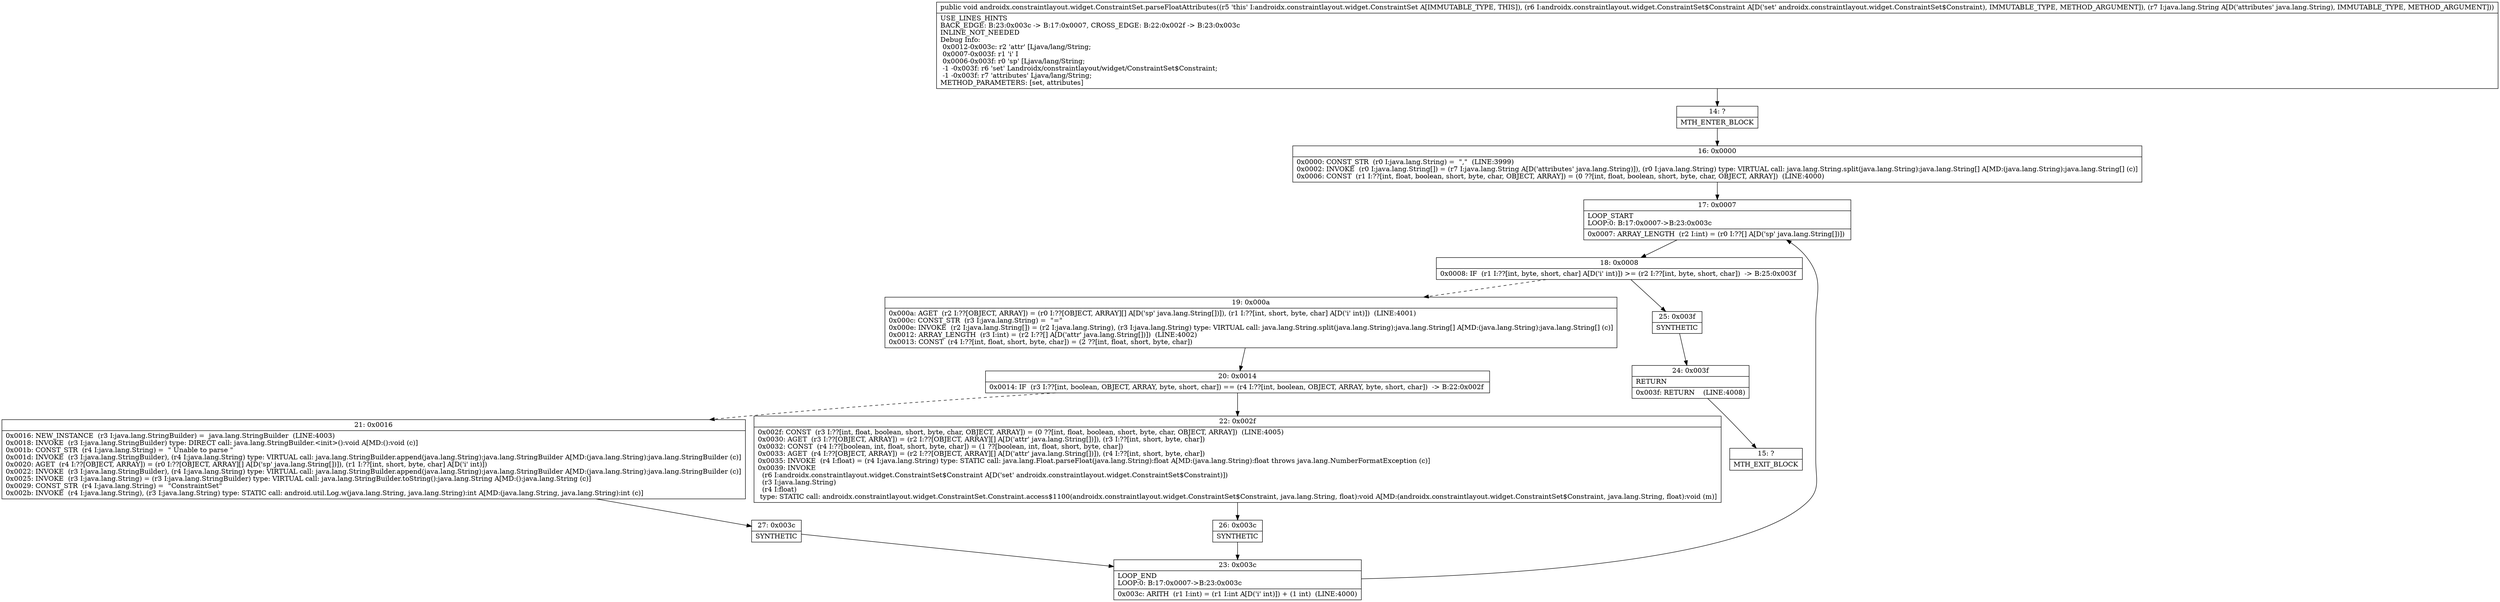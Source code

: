 digraph "CFG forandroidx.constraintlayout.widget.ConstraintSet.parseFloatAttributes(Landroidx\/constraintlayout\/widget\/ConstraintSet$Constraint;Ljava\/lang\/String;)V" {
Node_14 [shape=record,label="{14\:\ ?|MTH_ENTER_BLOCK\l}"];
Node_16 [shape=record,label="{16\:\ 0x0000|0x0000: CONST_STR  (r0 I:java.lang.String) =  \",\"  (LINE:3999)\l0x0002: INVOKE  (r0 I:java.lang.String[]) = (r7 I:java.lang.String A[D('attributes' java.lang.String)]), (r0 I:java.lang.String) type: VIRTUAL call: java.lang.String.split(java.lang.String):java.lang.String[] A[MD:(java.lang.String):java.lang.String[] (c)]\l0x0006: CONST  (r1 I:??[int, float, boolean, short, byte, char, OBJECT, ARRAY]) = (0 ??[int, float, boolean, short, byte, char, OBJECT, ARRAY])  (LINE:4000)\l}"];
Node_17 [shape=record,label="{17\:\ 0x0007|LOOP_START\lLOOP:0: B:17:0x0007\-\>B:23:0x003c\l|0x0007: ARRAY_LENGTH  (r2 I:int) = (r0 I:??[] A[D('sp' java.lang.String[])]) \l}"];
Node_18 [shape=record,label="{18\:\ 0x0008|0x0008: IF  (r1 I:??[int, byte, short, char] A[D('i' int)]) \>= (r2 I:??[int, byte, short, char])  \-\> B:25:0x003f \l}"];
Node_19 [shape=record,label="{19\:\ 0x000a|0x000a: AGET  (r2 I:??[OBJECT, ARRAY]) = (r0 I:??[OBJECT, ARRAY][] A[D('sp' java.lang.String[])]), (r1 I:??[int, short, byte, char] A[D('i' int)])  (LINE:4001)\l0x000c: CONST_STR  (r3 I:java.lang.String) =  \"=\" \l0x000e: INVOKE  (r2 I:java.lang.String[]) = (r2 I:java.lang.String), (r3 I:java.lang.String) type: VIRTUAL call: java.lang.String.split(java.lang.String):java.lang.String[] A[MD:(java.lang.String):java.lang.String[] (c)]\l0x0012: ARRAY_LENGTH  (r3 I:int) = (r2 I:??[] A[D('attr' java.lang.String[])])  (LINE:4002)\l0x0013: CONST  (r4 I:??[int, float, short, byte, char]) = (2 ??[int, float, short, byte, char]) \l}"];
Node_20 [shape=record,label="{20\:\ 0x0014|0x0014: IF  (r3 I:??[int, boolean, OBJECT, ARRAY, byte, short, char]) == (r4 I:??[int, boolean, OBJECT, ARRAY, byte, short, char])  \-\> B:22:0x002f \l}"];
Node_21 [shape=record,label="{21\:\ 0x0016|0x0016: NEW_INSTANCE  (r3 I:java.lang.StringBuilder) =  java.lang.StringBuilder  (LINE:4003)\l0x0018: INVOKE  (r3 I:java.lang.StringBuilder) type: DIRECT call: java.lang.StringBuilder.\<init\>():void A[MD:():void (c)]\l0x001b: CONST_STR  (r4 I:java.lang.String) =  \" Unable to parse \" \l0x001d: INVOKE  (r3 I:java.lang.StringBuilder), (r4 I:java.lang.String) type: VIRTUAL call: java.lang.StringBuilder.append(java.lang.String):java.lang.StringBuilder A[MD:(java.lang.String):java.lang.StringBuilder (c)]\l0x0020: AGET  (r4 I:??[OBJECT, ARRAY]) = (r0 I:??[OBJECT, ARRAY][] A[D('sp' java.lang.String[])]), (r1 I:??[int, short, byte, char] A[D('i' int)]) \l0x0022: INVOKE  (r3 I:java.lang.StringBuilder), (r4 I:java.lang.String) type: VIRTUAL call: java.lang.StringBuilder.append(java.lang.String):java.lang.StringBuilder A[MD:(java.lang.String):java.lang.StringBuilder (c)]\l0x0025: INVOKE  (r3 I:java.lang.String) = (r3 I:java.lang.StringBuilder) type: VIRTUAL call: java.lang.StringBuilder.toString():java.lang.String A[MD:():java.lang.String (c)]\l0x0029: CONST_STR  (r4 I:java.lang.String) =  \"ConstraintSet\" \l0x002b: INVOKE  (r4 I:java.lang.String), (r3 I:java.lang.String) type: STATIC call: android.util.Log.w(java.lang.String, java.lang.String):int A[MD:(java.lang.String, java.lang.String):int (c)]\l}"];
Node_27 [shape=record,label="{27\:\ 0x003c|SYNTHETIC\l}"];
Node_23 [shape=record,label="{23\:\ 0x003c|LOOP_END\lLOOP:0: B:17:0x0007\-\>B:23:0x003c\l|0x003c: ARITH  (r1 I:int) = (r1 I:int A[D('i' int)]) + (1 int)  (LINE:4000)\l}"];
Node_22 [shape=record,label="{22\:\ 0x002f|0x002f: CONST  (r3 I:??[int, float, boolean, short, byte, char, OBJECT, ARRAY]) = (0 ??[int, float, boolean, short, byte, char, OBJECT, ARRAY])  (LINE:4005)\l0x0030: AGET  (r3 I:??[OBJECT, ARRAY]) = (r2 I:??[OBJECT, ARRAY][] A[D('attr' java.lang.String[])]), (r3 I:??[int, short, byte, char]) \l0x0032: CONST  (r4 I:??[boolean, int, float, short, byte, char]) = (1 ??[boolean, int, float, short, byte, char]) \l0x0033: AGET  (r4 I:??[OBJECT, ARRAY]) = (r2 I:??[OBJECT, ARRAY][] A[D('attr' java.lang.String[])]), (r4 I:??[int, short, byte, char]) \l0x0035: INVOKE  (r4 I:float) = (r4 I:java.lang.String) type: STATIC call: java.lang.Float.parseFloat(java.lang.String):float A[MD:(java.lang.String):float throws java.lang.NumberFormatException (c)]\l0x0039: INVOKE  \l  (r6 I:androidx.constraintlayout.widget.ConstraintSet$Constraint A[D('set' androidx.constraintlayout.widget.ConstraintSet$Constraint)])\l  (r3 I:java.lang.String)\l  (r4 I:float)\l type: STATIC call: androidx.constraintlayout.widget.ConstraintSet.Constraint.access$1100(androidx.constraintlayout.widget.ConstraintSet$Constraint, java.lang.String, float):void A[MD:(androidx.constraintlayout.widget.ConstraintSet$Constraint, java.lang.String, float):void (m)]\l}"];
Node_26 [shape=record,label="{26\:\ 0x003c|SYNTHETIC\l}"];
Node_25 [shape=record,label="{25\:\ 0x003f|SYNTHETIC\l}"];
Node_24 [shape=record,label="{24\:\ 0x003f|RETURN\l|0x003f: RETURN    (LINE:4008)\l}"];
Node_15 [shape=record,label="{15\:\ ?|MTH_EXIT_BLOCK\l}"];
MethodNode[shape=record,label="{public void androidx.constraintlayout.widget.ConstraintSet.parseFloatAttributes((r5 'this' I:androidx.constraintlayout.widget.ConstraintSet A[IMMUTABLE_TYPE, THIS]), (r6 I:androidx.constraintlayout.widget.ConstraintSet$Constraint A[D('set' androidx.constraintlayout.widget.ConstraintSet$Constraint), IMMUTABLE_TYPE, METHOD_ARGUMENT]), (r7 I:java.lang.String A[D('attributes' java.lang.String), IMMUTABLE_TYPE, METHOD_ARGUMENT]))  | USE_LINES_HINTS\lBACK_EDGE: B:23:0x003c \-\> B:17:0x0007, CROSS_EDGE: B:22:0x002f \-\> B:23:0x003c\lINLINE_NOT_NEEDED\lDebug Info:\l  0x0012\-0x003c: r2 'attr' [Ljava\/lang\/String;\l  0x0007\-0x003f: r1 'i' I\l  0x0006\-0x003f: r0 'sp' [Ljava\/lang\/String;\l  \-1 \-0x003f: r6 'set' Landroidx\/constraintlayout\/widget\/ConstraintSet$Constraint;\l  \-1 \-0x003f: r7 'attributes' Ljava\/lang\/String;\lMETHOD_PARAMETERS: [set, attributes]\l}"];
MethodNode -> Node_14;Node_14 -> Node_16;
Node_16 -> Node_17;
Node_17 -> Node_18;
Node_18 -> Node_19[style=dashed];
Node_18 -> Node_25;
Node_19 -> Node_20;
Node_20 -> Node_21[style=dashed];
Node_20 -> Node_22;
Node_21 -> Node_27;
Node_27 -> Node_23;
Node_23 -> Node_17;
Node_22 -> Node_26;
Node_26 -> Node_23;
Node_25 -> Node_24;
Node_24 -> Node_15;
}

